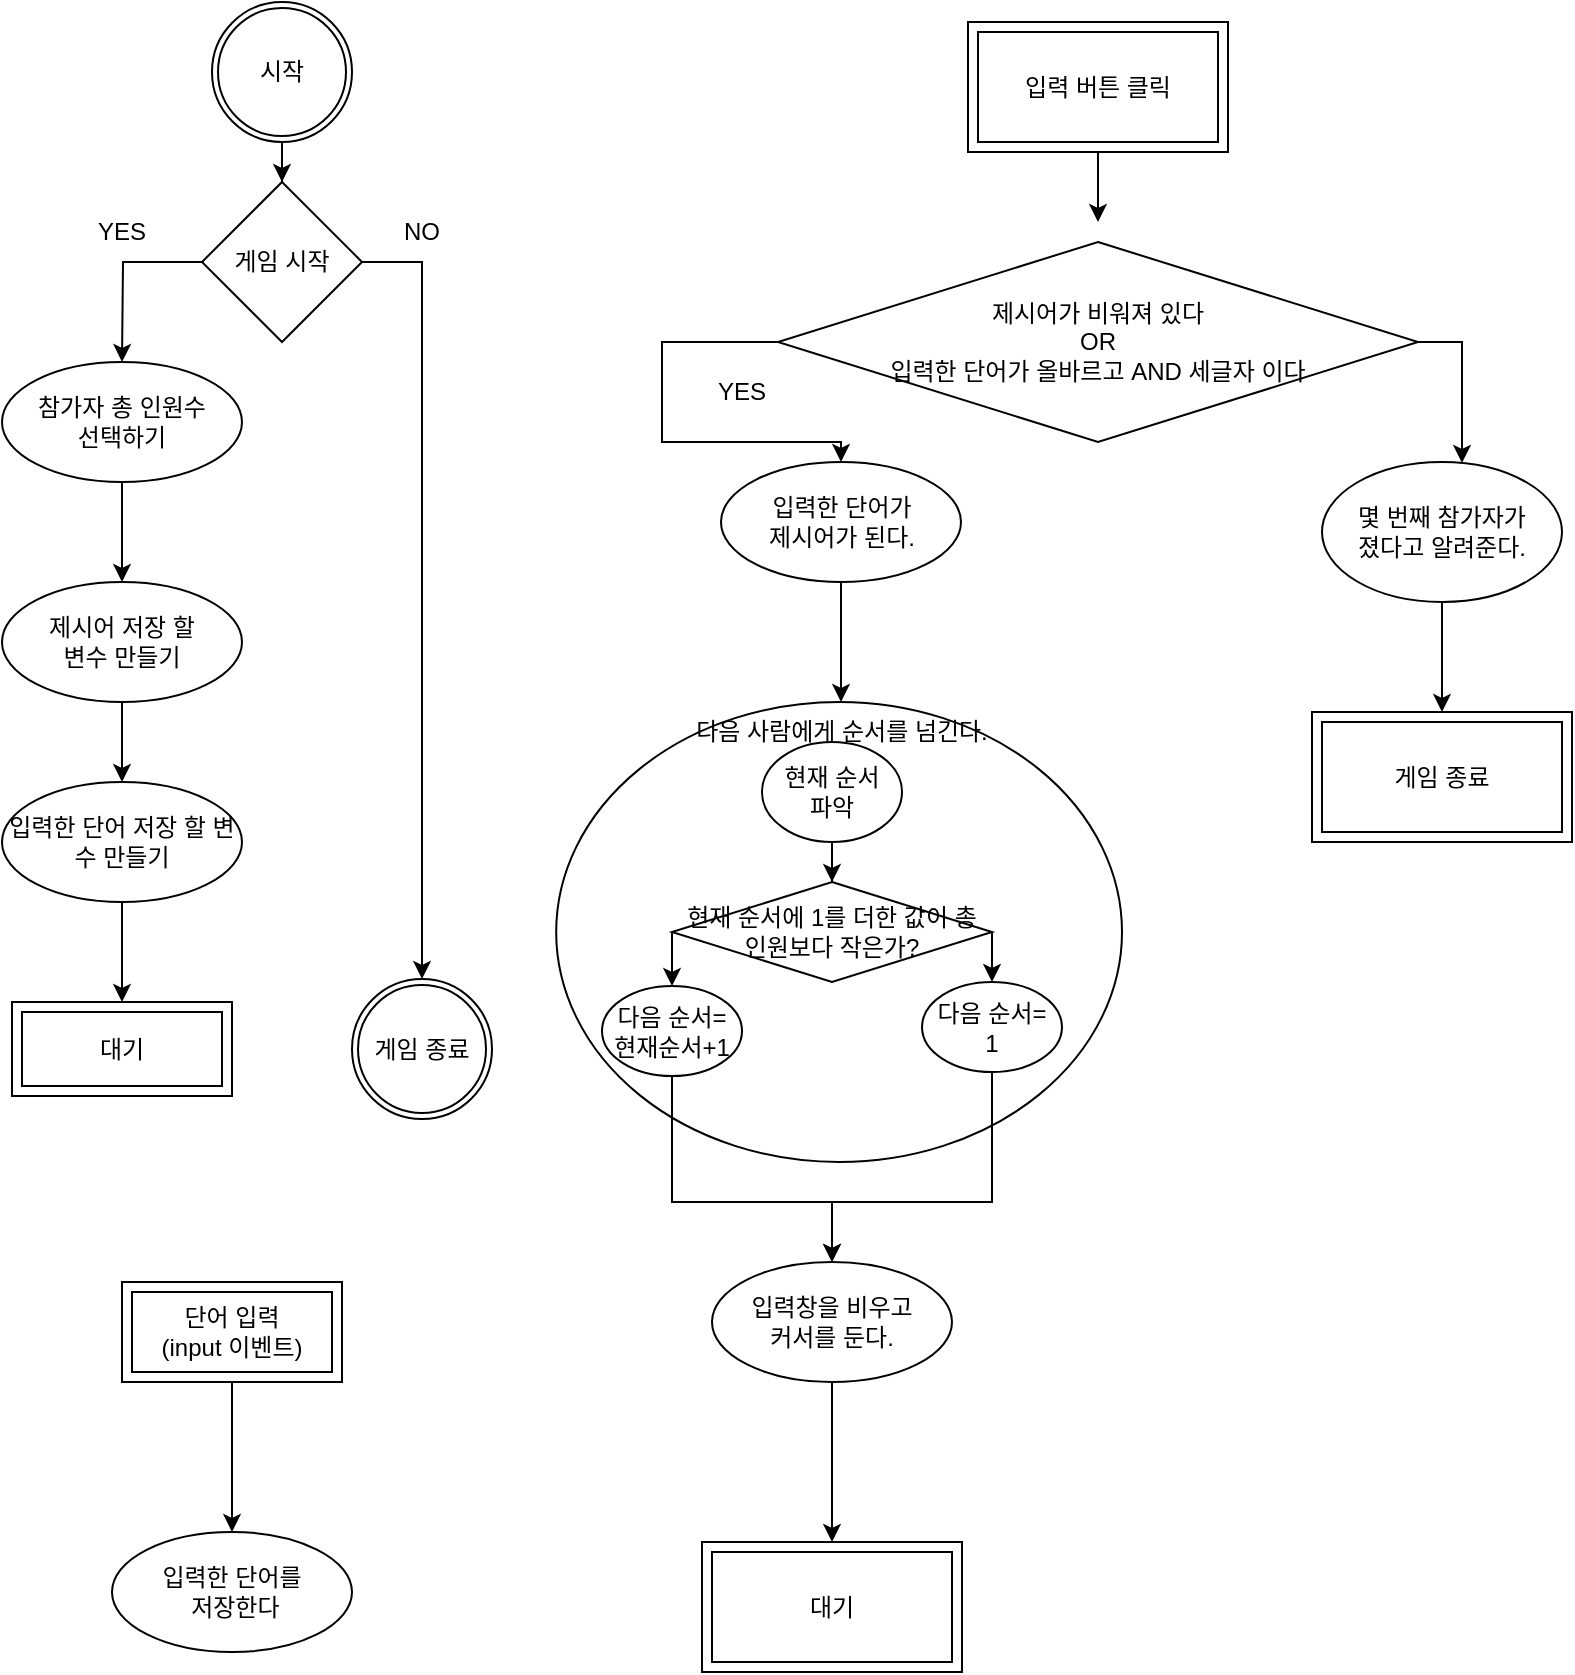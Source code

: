 <mxfile version="20.3.7" type="github">
  <diagram id="C5RBs43oDa-KdzZeNtuy" name="Page-1">
    <mxGraphModel dx="1022" dy="731" grid="1" gridSize="10" guides="1" tooltips="1" connect="1" arrows="1" fold="1" page="1" pageScale="1" pageWidth="827" pageHeight="1169" math="0" shadow="0">
      <root>
        <mxCell id="WIyWlLk6GJQsqaUBKTNV-0" />
        <mxCell id="WIyWlLk6GJQsqaUBKTNV-1" parent="WIyWlLk6GJQsqaUBKTNV-0" />
        <mxCell id="o9vhBT-XXB7LiDhGifBT-4" value="" style="edgeStyle=orthogonalEdgeStyle;rounded=0;orthogonalLoop=1;jettySize=auto;html=1;" edge="1" parent="WIyWlLk6GJQsqaUBKTNV-1" source="o9vhBT-XXB7LiDhGifBT-0" target="o9vhBT-XXB7LiDhGifBT-3">
          <mxGeometry relative="1" as="geometry" />
        </mxCell>
        <mxCell id="o9vhBT-XXB7LiDhGifBT-0" value="시작" style="ellipse;shape=doubleEllipse;margin=3;whiteSpace=wrap;html=1;align=center;" vertex="1" parent="WIyWlLk6GJQsqaUBKTNV-1">
          <mxGeometry x="125" y="50" width="70" height="70" as="geometry" />
        </mxCell>
        <mxCell id="o9vhBT-XXB7LiDhGifBT-5" style="edgeStyle=orthogonalEdgeStyle;rounded=0;orthogonalLoop=1;jettySize=auto;html=1;exitX=0;exitY=0.5;exitDx=0;exitDy=0;" edge="1" parent="WIyWlLk6GJQsqaUBKTNV-1" source="o9vhBT-XXB7LiDhGifBT-3">
          <mxGeometry relative="1" as="geometry">
            <mxPoint x="80" y="230" as="targetPoint" />
          </mxGeometry>
        </mxCell>
        <mxCell id="o9vhBT-XXB7LiDhGifBT-16" style="edgeStyle=orthogonalEdgeStyle;rounded=0;orthogonalLoop=1;jettySize=auto;html=1;exitX=1;exitY=0.5;exitDx=0;exitDy=0;" edge="1" parent="WIyWlLk6GJQsqaUBKTNV-1" source="o9vhBT-XXB7LiDhGifBT-3" target="o9vhBT-XXB7LiDhGifBT-15">
          <mxGeometry relative="1" as="geometry" />
        </mxCell>
        <mxCell id="o9vhBT-XXB7LiDhGifBT-3" value="게임 시작" style="rhombus;whiteSpace=wrap;html=1;" vertex="1" parent="WIyWlLk6GJQsqaUBKTNV-1">
          <mxGeometry x="120" y="140" width="80" height="80" as="geometry" />
        </mxCell>
        <mxCell id="o9vhBT-XXB7LiDhGifBT-9" value="" style="edgeStyle=orthogonalEdgeStyle;rounded=0;orthogonalLoop=1;jettySize=auto;html=1;" edge="1" parent="WIyWlLk6GJQsqaUBKTNV-1" source="o9vhBT-XXB7LiDhGifBT-6" target="o9vhBT-XXB7LiDhGifBT-8">
          <mxGeometry relative="1" as="geometry" />
        </mxCell>
        <mxCell id="o9vhBT-XXB7LiDhGifBT-6" value="참가자 총 인원수 &lt;br&gt;선택하기" style="ellipse;whiteSpace=wrap;html=1;" vertex="1" parent="WIyWlLk6GJQsqaUBKTNV-1">
          <mxGeometry x="20" y="230" width="120" height="60" as="geometry" />
        </mxCell>
        <mxCell id="o9vhBT-XXB7LiDhGifBT-12" value="" style="edgeStyle=orthogonalEdgeStyle;rounded=0;orthogonalLoop=1;jettySize=auto;html=1;" edge="1" parent="WIyWlLk6GJQsqaUBKTNV-1" source="o9vhBT-XXB7LiDhGifBT-8" target="o9vhBT-XXB7LiDhGifBT-11">
          <mxGeometry relative="1" as="geometry" />
        </mxCell>
        <mxCell id="o9vhBT-XXB7LiDhGifBT-8" value="제시어 저장 할 &lt;br&gt;변수 만들기" style="ellipse;whiteSpace=wrap;html=1;" vertex="1" parent="WIyWlLk6GJQsqaUBKTNV-1">
          <mxGeometry x="20" y="340" width="120" height="60" as="geometry" />
        </mxCell>
        <mxCell id="o9vhBT-XXB7LiDhGifBT-14" style="edgeStyle=orthogonalEdgeStyle;rounded=0;orthogonalLoop=1;jettySize=auto;html=1;exitX=0.5;exitY=1;exitDx=0;exitDy=0;entryX=0.5;entryY=0;entryDx=0;entryDy=0;" edge="1" parent="WIyWlLk6GJQsqaUBKTNV-1" source="o9vhBT-XXB7LiDhGifBT-11" target="o9vhBT-XXB7LiDhGifBT-13">
          <mxGeometry relative="1" as="geometry">
            <mxPoint x="80" y="520" as="targetPoint" />
          </mxGeometry>
        </mxCell>
        <mxCell id="o9vhBT-XXB7LiDhGifBT-11" value="입력한 단어 저장 할 변수 만들기" style="ellipse;whiteSpace=wrap;html=1;" vertex="1" parent="WIyWlLk6GJQsqaUBKTNV-1">
          <mxGeometry x="20" y="440" width="120" height="60" as="geometry" />
        </mxCell>
        <mxCell id="o9vhBT-XXB7LiDhGifBT-13" value="대기" style="shape=ext;margin=3;double=1;whiteSpace=wrap;html=1;align=center;" vertex="1" parent="WIyWlLk6GJQsqaUBKTNV-1">
          <mxGeometry x="25" y="550" width="110" height="47" as="geometry" />
        </mxCell>
        <mxCell id="o9vhBT-XXB7LiDhGifBT-15" value="게임 종료" style="ellipse;shape=doubleEllipse;margin=3;whiteSpace=wrap;html=1;align=center;" vertex="1" parent="WIyWlLk6GJQsqaUBKTNV-1">
          <mxGeometry x="195" y="538.5" width="70" height="70" as="geometry" />
        </mxCell>
        <mxCell id="o9vhBT-XXB7LiDhGifBT-19" value="" style="edgeStyle=orthogonalEdgeStyle;rounded=0;orthogonalLoop=1;jettySize=auto;html=1;" edge="1" parent="WIyWlLk6GJQsqaUBKTNV-1" source="o9vhBT-XXB7LiDhGifBT-17" target="o9vhBT-XXB7LiDhGifBT-18">
          <mxGeometry relative="1" as="geometry" />
        </mxCell>
        <mxCell id="o9vhBT-XXB7LiDhGifBT-17" value="단어 입력&lt;br&gt;(input 이벤트)" style="shape=ext;margin=3;double=1;whiteSpace=wrap;html=1;align=center;" vertex="1" parent="WIyWlLk6GJQsqaUBKTNV-1">
          <mxGeometry x="80" y="690" width="110" height="50" as="geometry" />
        </mxCell>
        <mxCell id="o9vhBT-XXB7LiDhGifBT-18" value="입력한 단어를&lt;br&gt;&amp;nbsp;저장한다" style="ellipse;whiteSpace=wrap;html=1;" vertex="1" parent="WIyWlLk6GJQsqaUBKTNV-1">
          <mxGeometry x="75" y="815" width="120" height="60" as="geometry" />
        </mxCell>
        <mxCell id="o9vhBT-XXB7LiDhGifBT-21" style="edgeStyle=orthogonalEdgeStyle;rounded=0;orthogonalLoop=1;jettySize=auto;html=1;" edge="1" parent="WIyWlLk6GJQsqaUBKTNV-1" source="o9vhBT-XXB7LiDhGifBT-20">
          <mxGeometry relative="1" as="geometry">
            <mxPoint x="568" y="160" as="targetPoint" />
          </mxGeometry>
        </mxCell>
        <mxCell id="o9vhBT-XXB7LiDhGifBT-20" value="입력 버튼 클릭" style="shape=ext;margin=3;double=1;whiteSpace=wrap;html=1;align=center;" vertex="1" parent="WIyWlLk6GJQsqaUBKTNV-1">
          <mxGeometry x="503" y="60" width="130" height="65" as="geometry" />
        </mxCell>
        <mxCell id="o9vhBT-XXB7LiDhGifBT-37" style="edgeStyle=orthogonalEdgeStyle;rounded=0;orthogonalLoop=1;jettySize=auto;html=1;exitX=0;exitY=0.5;exitDx=0;exitDy=0;entryX=0.5;entryY=0;entryDx=0;entryDy=0;" edge="1" parent="WIyWlLk6GJQsqaUBKTNV-1" source="o9vhBT-XXB7LiDhGifBT-22" target="o9vhBT-XXB7LiDhGifBT-28">
          <mxGeometry relative="1" as="geometry">
            <mxPoint x="340" y="280" as="targetPoint" />
            <Array as="points">
              <mxPoint x="350" y="220" />
              <mxPoint x="350" y="270" />
              <mxPoint x="440" y="270" />
            </Array>
          </mxGeometry>
        </mxCell>
        <mxCell id="o9vhBT-XXB7LiDhGifBT-56" value="" style="edgeStyle=orthogonalEdgeStyle;rounded=0;orthogonalLoop=1;jettySize=auto;html=1;" edge="1" parent="WIyWlLk6GJQsqaUBKTNV-1" source="o9vhBT-XXB7LiDhGifBT-22" target="o9vhBT-XXB7LiDhGifBT-55">
          <mxGeometry relative="1" as="geometry">
            <Array as="points">
              <mxPoint x="750" y="220" />
            </Array>
          </mxGeometry>
        </mxCell>
        <mxCell id="o9vhBT-XXB7LiDhGifBT-22" value="제시어가 비워져 있다&lt;br&gt;OR&lt;br&gt;입력한 단어가 올바르고 AND 세글자 이다" style="rhombus;whiteSpace=wrap;html=1;" vertex="1" parent="WIyWlLk6GJQsqaUBKTNV-1">
          <mxGeometry x="408" y="170" width="320" height="100" as="geometry" />
        </mxCell>
        <mxCell id="o9vhBT-XXB7LiDhGifBT-23" value="NO" style="text;html=1;strokeColor=none;fillColor=none;align=center;verticalAlign=middle;whiteSpace=wrap;rounded=0;" vertex="1" parent="WIyWlLk6GJQsqaUBKTNV-1">
          <mxGeometry x="200" y="150" width="60" height="30" as="geometry" />
        </mxCell>
        <mxCell id="o9vhBT-XXB7LiDhGifBT-26" value="YES" style="text;html=1;strokeColor=none;fillColor=none;align=center;verticalAlign=middle;whiteSpace=wrap;rounded=0;" vertex="1" parent="WIyWlLk6GJQsqaUBKTNV-1">
          <mxGeometry x="50" y="150" width="60" height="30" as="geometry" />
        </mxCell>
        <mxCell id="o9vhBT-XXB7LiDhGifBT-33" value="" style="edgeStyle=orthogonalEdgeStyle;rounded=0;orthogonalLoop=1;jettySize=auto;html=1;entryX=0.5;entryY=0;entryDx=0;entryDy=0;" edge="1" parent="WIyWlLk6GJQsqaUBKTNV-1" source="o9vhBT-XXB7LiDhGifBT-28" target="o9vhBT-XXB7LiDhGifBT-38">
          <mxGeometry relative="1" as="geometry">
            <mxPoint x="430" y="390" as="targetPoint" />
          </mxGeometry>
        </mxCell>
        <mxCell id="o9vhBT-XXB7LiDhGifBT-28" value="입력한 단어가&lt;br&gt;제시어가 된다." style="ellipse;whiteSpace=wrap;html=1;" vertex="1" parent="WIyWlLk6GJQsqaUBKTNV-1">
          <mxGeometry x="379.5" y="280" width="120" height="60" as="geometry" />
        </mxCell>
        <mxCell id="o9vhBT-XXB7LiDhGifBT-30" value="YES" style="text;html=1;strokeColor=none;fillColor=none;align=center;verticalAlign=middle;whiteSpace=wrap;rounded=0;" vertex="1" parent="WIyWlLk6GJQsqaUBKTNV-1">
          <mxGeometry x="360" y="230" width="60" height="30" as="geometry" />
        </mxCell>
        <mxCell id="o9vhBT-XXB7LiDhGifBT-32" value="" style="ellipse;whiteSpace=wrap;html=1;" vertex="1" parent="WIyWlLk6GJQsqaUBKTNV-1">
          <mxGeometry x="297.09" y="400" width="282.91" height="230" as="geometry" />
        </mxCell>
        <mxCell id="o9vhBT-XXB7LiDhGifBT-38" value="다음 사람에게 순서를 넘긴다." style="text;html=1;strokeColor=none;fillColor=none;align=center;verticalAlign=middle;whiteSpace=wrap;rounded=0;" vertex="1" parent="WIyWlLk6GJQsqaUBKTNV-1">
          <mxGeometry x="299.5" y="400" width="280" height="30" as="geometry" />
        </mxCell>
        <mxCell id="o9vhBT-XXB7LiDhGifBT-41" value="" style="edgeStyle=orthogonalEdgeStyle;rounded=0;orthogonalLoop=1;jettySize=auto;html=1;" edge="1" parent="WIyWlLk6GJQsqaUBKTNV-1" source="o9vhBT-XXB7LiDhGifBT-39" target="o9vhBT-XXB7LiDhGifBT-40">
          <mxGeometry relative="1" as="geometry" />
        </mxCell>
        <mxCell id="o9vhBT-XXB7LiDhGifBT-39" value="현재 순서&lt;br&gt;파악" style="ellipse;whiteSpace=wrap;html=1;" vertex="1" parent="WIyWlLk6GJQsqaUBKTNV-1">
          <mxGeometry x="400" y="420" width="70" height="50" as="geometry" />
        </mxCell>
        <mxCell id="o9vhBT-XXB7LiDhGifBT-43" value="" style="edgeStyle=orthogonalEdgeStyle;rounded=0;orthogonalLoop=1;jettySize=auto;html=1;exitX=0;exitY=0.5;exitDx=0;exitDy=0;" edge="1" parent="WIyWlLk6GJQsqaUBKTNV-1" source="o9vhBT-XXB7LiDhGifBT-40" target="o9vhBT-XXB7LiDhGifBT-42">
          <mxGeometry relative="1" as="geometry">
            <Array as="points">
              <mxPoint x="355" y="550" />
              <mxPoint x="355" y="550" />
            </Array>
          </mxGeometry>
        </mxCell>
        <mxCell id="o9vhBT-XXB7LiDhGifBT-45" style="edgeStyle=orthogonalEdgeStyle;rounded=0;orthogonalLoop=1;jettySize=auto;html=1;exitX=1;exitY=0.5;exitDx=0;exitDy=0;entryX=0.5;entryY=0;entryDx=0;entryDy=0;" edge="1" parent="WIyWlLk6GJQsqaUBKTNV-1" source="o9vhBT-XXB7LiDhGifBT-40" target="o9vhBT-XXB7LiDhGifBT-44">
          <mxGeometry relative="1" as="geometry" />
        </mxCell>
        <mxCell id="o9vhBT-XXB7LiDhGifBT-40" value="현재 순서에 1를 더한 값이 총 인원보다 작은가?" style="rhombus;whiteSpace=wrap;html=1;" vertex="1" parent="WIyWlLk6GJQsqaUBKTNV-1">
          <mxGeometry x="355" y="490" width="160" height="50" as="geometry" />
        </mxCell>
        <mxCell id="o9vhBT-XXB7LiDhGifBT-48" value="" style="edgeStyle=orthogonalEdgeStyle;rounded=0;orthogonalLoop=1;jettySize=auto;html=1;" edge="1" parent="WIyWlLk6GJQsqaUBKTNV-1" source="o9vhBT-XXB7LiDhGifBT-42" target="o9vhBT-XXB7LiDhGifBT-47">
          <mxGeometry relative="1" as="geometry">
            <Array as="points">
              <mxPoint x="355" y="650" />
              <mxPoint x="435" y="650" />
            </Array>
          </mxGeometry>
        </mxCell>
        <mxCell id="o9vhBT-XXB7LiDhGifBT-42" value="다음 순서=&lt;br&gt;현재순서+1" style="ellipse;whiteSpace=wrap;html=1;" vertex="1" parent="WIyWlLk6GJQsqaUBKTNV-1">
          <mxGeometry x="320" y="542" width="70" height="45" as="geometry" />
        </mxCell>
        <mxCell id="o9vhBT-XXB7LiDhGifBT-49" style="edgeStyle=orthogonalEdgeStyle;rounded=0;orthogonalLoop=1;jettySize=auto;html=1;exitX=0.5;exitY=1;exitDx=0;exitDy=0;entryX=0.5;entryY=0;entryDx=0;entryDy=0;" edge="1" parent="WIyWlLk6GJQsqaUBKTNV-1" source="o9vhBT-XXB7LiDhGifBT-44" target="o9vhBT-XXB7LiDhGifBT-47">
          <mxGeometry relative="1" as="geometry">
            <Array as="points">
              <mxPoint x="515" y="650" />
              <mxPoint x="435" y="650" />
            </Array>
          </mxGeometry>
        </mxCell>
        <mxCell id="o9vhBT-XXB7LiDhGifBT-44" value="다음 순서=&lt;br&gt;1" style="ellipse;whiteSpace=wrap;html=1;" vertex="1" parent="WIyWlLk6GJQsqaUBKTNV-1">
          <mxGeometry x="480" y="540" width="70" height="45" as="geometry" />
        </mxCell>
        <mxCell id="o9vhBT-XXB7LiDhGifBT-51" value="" style="edgeStyle=orthogonalEdgeStyle;rounded=0;orthogonalLoop=1;jettySize=auto;html=1;" edge="1" parent="WIyWlLk6GJQsqaUBKTNV-1" source="o9vhBT-XXB7LiDhGifBT-47">
          <mxGeometry relative="1" as="geometry">
            <mxPoint x="435" y="820" as="targetPoint" />
          </mxGeometry>
        </mxCell>
        <mxCell id="o9vhBT-XXB7LiDhGifBT-47" value="입력창을 비우고&lt;br&gt;커서를 둔다." style="ellipse;whiteSpace=wrap;html=1;" vertex="1" parent="WIyWlLk6GJQsqaUBKTNV-1">
          <mxGeometry x="375" y="680" width="120" height="60" as="geometry" />
        </mxCell>
        <mxCell id="o9vhBT-XXB7LiDhGifBT-52" value="대기" style="shape=ext;margin=3;double=1;whiteSpace=wrap;html=1;align=center;" vertex="1" parent="WIyWlLk6GJQsqaUBKTNV-1">
          <mxGeometry x="370" y="820" width="130" height="65" as="geometry" />
        </mxCell>
        <mxCell id="o9vhBT-XXB7LiDhGifBT-58" style="edgeStyle=orthogonalEdgeStyle;rounded=0;orthogonalLoop=1;jettySize=auto;html=1;exitX=0.5;exitY=1;exitDx=0;exitDy=0;entryX=0.5;entryY=0;entryDx=0;entryDy=0;" edge="1" parent="WIyWlLk6GJQsqaUBKTNV-1" source="o9vhBT-XXB7LiDhGifBT-55" target="o9vhBT-XXB7LiDhGifBT-57">
          <mxGeometry relative="1" as="geometry" />
        </mxCell>
        <mxCell id="o9vhBT-XXB7LiDhGifBT-55" value="몇 번째 참가자가&lt;br&gt;졌다고 알려준다." style="ellipse;whiteSpace=wrap;html=1;" vertex="1" parent="WIyWlLk6GJQsqaUBKTNV-1">
          <mxGeometry x="680" y="280" width="120" height="70" as="geometry" />
        </mxCell>
        <mxCell id="o9vhBT-XXB7LiDhGifBT-57" value="게임 종료" style="shape=ext;margin=3;double=1;whiteSpace=wrap;html=1;align=center;" vertex="1" parent="WIyWlLk6GJQsqaUBKTNV-1">
          <mxGeometry x="675" y="405" width="130" height="65" as="geometry" />
        </mxCell>
      </root>
    </mxGraphModel>
  </diagram>
</mxfile>
